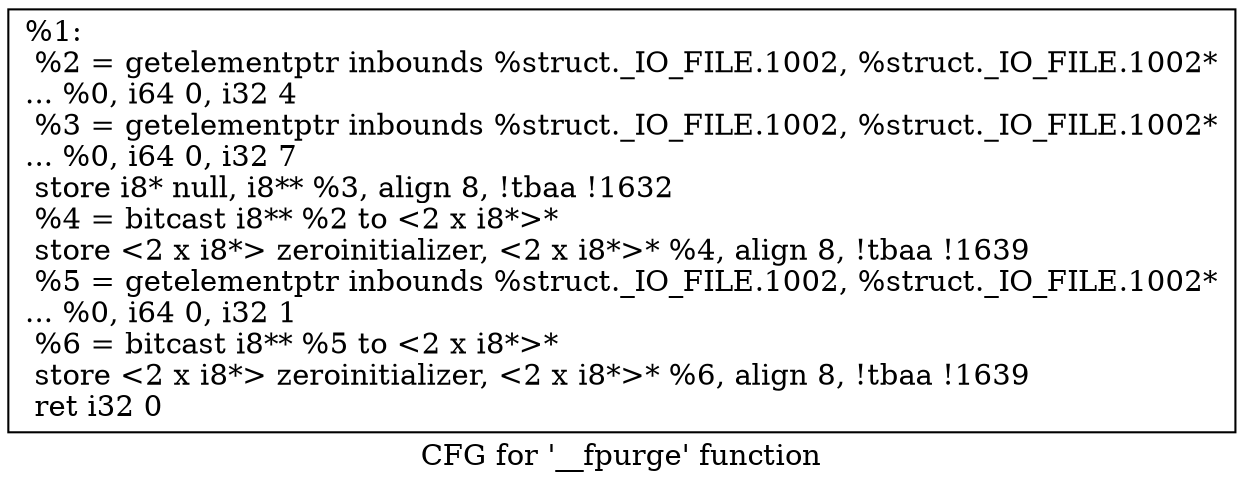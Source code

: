 digraph "CFG for '__fpurge' function" {
	label="CFG for '__fpurge' function";

	Node0x1c5be10 [shape=record,label="{%1:\l  %2 = getelementptr inbounds %struct._IO_FILE.1002, %struct._IO_FILE.1002*\l... %0, i64 0, i32 4\l  %3 = getelementptr inbounds %struct._IO_FILE.1002, %struct._IO_FILE.1002*\l... %0, i64 0, i32 7\l  store i8* null, i8** %3, align 8, !tbaa !1632\l  %4 = bitcast i8** %2 to \<2 x i8*\>*\l  store \<2 x i8*\> zeroinitializer, \<2 x i8*\>* %4, align 8, !tbaa !1639\l  %5 = getelementptr inbounds %struct._IO_FILE.1002, %struct._IO_FILE.1002*\l... %0, i64 0, i32 1\l  %6 = bitcast i8** %5 to \<2 x i8*\>*\l  store \<2 x i8*\> zeroinitializer, \<2 x i8*\>* %6, align 8, !tbaa !1639\l  ret i32 0\l}"];
}
